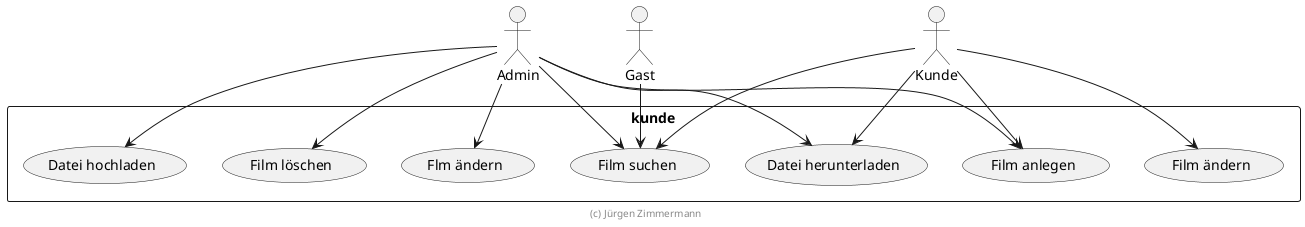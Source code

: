 @startuml Use Cases

actor Gast
actor Admin
actor Kunde

rectangle kunde {
    Gast --> (Film suchen)
    Admin --> (Film suchen)
    Admin --> (Film anlegen)
    Admin --> (Flm ändern)
    Admin --> (Film löschen)
    Admin --> (Datei hochladen)
    Admin --> (Datei herunterladen)
    Kunde --> (Film suchen)
    Kunde --> (Film anlegen)
    Kunde --> (Film ändern)
    Kunde --> (Datei herunterladen)
}

footer (c) Jürgen Zimmermann

@enduml
